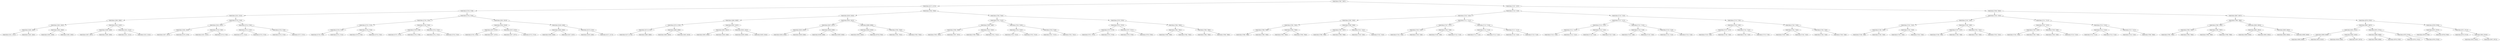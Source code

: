 digraph G{
1606128145 [label="Node{data=[7087, 7087]}"]
1606128145 -> 583933780
583933780 [label="Node{data=[4172, 4172]}"]
583933780 -> 917804459
917804459 [label="Node{data=[2728, 2728]}"]
917804459 -> 1264123932
1264123932 [label="Node{data=[1614, 1614]}"]
1264123932 -> 1215375484
1215375484 [label="Node{data=[1606, 1606]}"]
1215375484 -> 446151321
446151321 [label="Node{data=[1602, 1602]}"]
446151321 -> 136080813
136080813 [label="Node{data=[1480, 1480]}"]
136080813 -> 189187410
189187410 [label="Node{data=[1011, 1011]}"]
136080813 -> 1244999310
1244999310 [label="Node{data=[1483, 1483]}"]
446151321 -> 1842415139
1842415139 [label="Node{data=[1604, 1604]}"]
1842415139 -> 113999665
113999665 [label="Node{data=[1603, 1603]}"]
1842415139 -> 991577839
991577839 [label="Node{data=[1605, 1605]}"]
1215375484 -> 1480085084
1480085084 [label="Node{data=[1610, 1610]}"]
1480085084 -> 1027451750
1027451750 [label="Node{data=[1608, 1608]}"]
1027451750 -> 1616013575
1616013575 [label="Node{data=[1607, 1607]}"]
1027451750 -> 152467164
152467164 [label="Node{data=[1609, 1609]}"]
1480085084 -> 323392268
323392268 [label="Node{data=[1612, 1612]}"]
323392268 -> 1139829913
1139829913 [label="Node{data=[1611, 1611]}"]
323392268 -> 806961073
806961073 [label="Node{data=[1613, 1613]}"]
1264123932 -> 167972856
167972856 [label="Node{data=[2720, 2720]}"]
167972856 -> 771371847
771371847 [label="Node{data=[2542, 2542]}"]
771371847 -> 1831737029
1831737029 [label="Node{data=[1945, 1945]}"]
1831737029 -> 338909286
338909286 [label="Node{data=[1857, 1857]}"]
1831737029 -> 115206615
115206615 [label="Node{data=[2278, 2278]}"]
771371847 -> 2059506240
2059506240 [label="Node{data=[2718, 2718]}"]
2059506240 -> 1740909539
1740909539 [label="Node{data=[2547, 2547]}"]
2059506240 -> 1773846293
1773846293 [label="Node{data=[2719, 2719]}"]
167972856 -> 4219044
4219044 [label="Node{data=[2724, 2724]}"]
4219044 -> 1994764670
1994764670 [label="Node{data=[2722, 2722]}"]
1994764670 -> 808982386
808982386 [label="Node{data=[2721, 2721]}"]
1994764670 -> 205931639
205931639 [label="Node{data=[2723, 2723]}"]
4219044 -> 260063259
260063259 [label="Node{data=[2726, 2726]}"]
260063259 -> 1421180628
1421180628 [label="Node{data=[2725, 2725]}"]
260063259 -> 616980663
616980663 [label="Node{data=[2727, 2727]}"]
917804459 -> 446561700
446561700 [label="Node{data=[2744, 2744]}"]
446561700 -> 395372148
395372148 [label="Node{data=[2736, 2736]}"]
395372148 -> 1756129676
1756129676 [label="Node{data=[2732, 2732]}"]
1756129676 -> 2138599414
2138599414 [label="Node{data=[2730, 2730]}"]
2138599414 -> 184409440
184409440 [label="Node{data=[2729, 2729]}"]
2138599414 -> 441334029
441334029 [label="Node{data=[2731, 2731]}"]
1756129676 -> 287691713
287691713 [label="Node{data=[2734, 2734]}"]
287691713 -> 756947404
756947404 [label="Node{data=[2733, 2733]}"]
287691713 -> 1240254418
1240254418 [label="Node{data=[2735, 2735]}"]
395372148 -> 570497459
570497459 [label="Node{data=[2740, 2740]}"]
570497459 -> 486899177
486899177 [label="Node{data=[2738, 2738]}"]
486899177 -> 1082705916
1082705916 [label="Node{data=[2737, 2737]}"]
486899177 -> 1869961832
1869961832 [label="Node{data=[2739, 2739]}"]
570497459 -> 1167264436
1167264436 [label="Node{data=[2742, 2742]}"]
1167264436 -> 1942998490
1942998490 [label="Node{data=[2741, 2741]}"]
1167264436 -> 1979601784
1979601784 [label="Node{data=[2743, 2743]}"]
446561700 -> 807268789
807268789 [label="Node{data=[3814, 3814]}"]
807268789 -> 1837534120
1837534120 [label="Node{data=[3018, 3018]}"]
1837534120 -> 1613376223
1613376223 [label="Node{data=[2972, 2972]}"]
1613376223 -> 1732821041
1732821041 [label="Node{data=[2745, 2745]}"]
1613376223 -> 948376884
948376884 [label="Node{data=[2977, 2977]}"]
1837534120 -> 1636110919
1636110919 [label="Node{data=[3473, 3473]}"]
1636110919 -> 1346941050
1346941050 [label="Node{data=[3077, 3077]}"]
1636110919 -> 1906354954
1906354954 [label="Node{data=[3715, 3715]}"]
807268789 -> 1896758975
1896758975 [label="Node{data=[4168, 4168]}"]
1896758975 -> 944774643
944774643 [label="Node{data=[4046, 4046]}"]
944774643 -> 755933667
755933667 [label="Node{data=[4040, 4040]}"]
944774643 -> 1501734835
1501734835 [label="Node{data=[4167, 4167]}"]
1896758975 -> 1509528058
1509528058 [label="Node{data=[4170, 4170]}"]
1509528058 -> 1635692723
1635692723 [label="Node{data=[4169, 4169]}"]
1509528058 -> 958862534
958862534 [label="Node{data=[4171, 4171]}"]
583933780 -> 1976861550
1976861550 [label="Node{data=[7004, 7004]}"]
1976861550 -> 1622649455
1622649455 [label="Node{data=[6293, 6293]}"]
1622649455 -> 1951950306
1951950306 [label="Node{data=[4840, 4840]}"]
1951950306 -> 1968758411
1968758411 [label="Node{data=[4735, 4735]}"]
1968758411 -> 617016509
617016509 [label="Node{data=[4174, 4174]}"]
617016509 -> 2038423192
2038423192 [label="Node{data=[4173, 4173]}"]
617016509 -> 1312805664
1312805664 [label="Node{data=[4689, 4689]}"]
1968758411 -> 2099310826
2099310826 [label="Node{data=[4809, 4809]}"]
2099310826 -> 1854949623
1854949623 [label="Node{data=[4803, 4803]}"]
2099310826 -> 1771880611
1771880611 [label="Node{data=[4810, 4810]}"]
1951950306 -> 1502263395
1502263395 [label="Node{data=[6287, 6287]}"]
1502263395 -> 601334808
601334808 [label="Node{data=[4951, 4951]}"]
601334808 -> 1332512613
1332512613 [label="Node{data=[4950, 4950]}"]
601334808 -> 1081790451
1081790451 [label="Node{data=[5268, 5268]}"]
1502263395 -> 1287601727
1287601727 [label="Node{data=[6291, 6291]}"]
1287601727 -> 1389798612
1389798612 [label="Node{data=[6290, 6290]}"]
1287601727 -> 2041202244
2041202244 [label="Node{data=[6292, 6292]}"]
1622649455 -> 1874398165
1874398165 [label="Node{data=[6301, 6301]}"]
1874398165 -> 1514315483
1514315483 [label="Node{data=[6297, 6297]}"]
1514315483 -> 1037394243
1037394243 [label="Node{data=[6295, 6295]}"]
1037394243 -> 384211163
384211163 [label="Node{data=[6294, 6294]}"]
1037394243 -> 824626801
824626801 [label="Node{data=[6296, 6296]}"]
1514315483 -> 2145135304
2145135304 [label="Node{data=[6299, 6299]}"]
2145135304 -> 1771410185
1771410185 [label="Node{data=[6298, 6298]}"]
2145135304 -> 1259863712
1259863712 [label="Node{data=[6300, 6300]}"]
1874398165 -> 1288041717
1288041717 [label="Node{data=[6999, 6999]}"]
1288041717 -> 1381047759
1381047759 [label="Node{data=[6303, 6303]}"]
1381047759 -> 395952471
395952471 [label="Node{data=[6302, 6302]}"]
1381047759 -> 1661980666
1661980666 [label="Node{data=[6756, 6756]}"]
1288041717 -> 978226
978226 [label="Node{data=[7002, 7002]}"]
978226 -> 1516971929
1516971929 [label="Node{data=[7001, 7001]}"]
978226 -> 60933882
60933882 [label="Node{data=[7003, 7003]}"]
1976861550 -> 508340587
508340587 [label="Node{data=[7044, 7044]}"]
508340587 -> 1776066797
1776066797 [label="Node{data=[7012, 7012]}"]
1776066797 -> 1787303328
1787303328 [label="Node{data=[7008, 7008]}"]
1787303328 -> 1729337373
1729337373 [label="Node{data=[7006, 7006]}"]
1729337373 -> 485450341
485450341 [label="Node{data=[7005, 7005]}"]
1729337373 -> 280519389
280519389 [label="Node{data=[7007, 7007]}"]
1787303328 -> 985092223
985092223 [label="Node{data=[7010, 7010]}"]
985092223 -> 1101001796
1101001796 [label="Node{data=[7009, 7009]}"]
985092223 -> 646208088
646208088 [label="Node{data=[7011, 7011]}"]
1776066797 -> 1979284191
1979284191 [label="Node{data=[7016, 7016]}"]
1979284191 -> 1968044215
1968044215 [label="Node{data=[7014, 7014]}"]
1968044215 -> 1263411086
1263411086 [label="Node{data=[7013, 7013]}"]
1968044215 -> 1327290917
1327290917 [label="Node{data=[7015, 7015]}"]
1979284191 -> 1896709787
1896709787 [label="Node{data=[7018, 7018]}"]
1896709787 -> 1805629517
1805629517 [label="Node{data=[7017, 7017]}"]
1896709787 -> 1343645919
1343645919 [label="Node{data=[7031, 7031]}"]
508340587 -> 2037538058
2037538058 [label="Node{data=[7079, 7079]}"]
2037538058 -> 1670454553
1670454553 [label="Node{data=[7075, 7075]}"]
1670454553 -> 1968868598
1968868598 [label="Node{data=[7073, 7073]}"]
1968868598 -> 384385554
384385554 [label="Node{data=[7072, 7072]}"]
1968868598 -> 2098776008
2098776008 [label="Node{data=[7074, 7074]}"]
1670454553 -> 369783975
369783975 [label="Node{data=[7077, 7077]}"]
369783975 -> 932603820
932603820 [label="Node{data=[7076, 7076]}"]
369783975 -> 1806912158
1806912158 [label="Node{data=[7078, 7078]}"]
2037538058 -> 1353643687
1353643687 [label="Node{data=[7083, 7083]}"]
1353643687 -> 365170521
365170521 [label="Node{data=[7081, 7081]}"]
365170521 -> 300654922
300654922 [label="Node{data=[7080, 7080]}"]
365170521 -> 1618865747
1618865747 [label="Node{data=[7082, 7082]}"]
1353643687 -> 1203840821
1203840821 [label="Node{data=[7085, 7085]}"]
1203840821 -> 1917474387
1917474387 [label="Node{data=[7084, 7084]}"]
1203840821 -> 1046956193
1046956193 [label="Node{data=[7086, 7086]}"]
1606128145 -> 828843592
828843592 [label="Node{data=[7187, 7187]}"]
828843592 -> 2144421854
2144421854 [label="Node{data=[7119, 7119]}"]
2144421854 -> 1594453689
1594453689 [label="Node{data=[7103, 7103]}"]
1594453689 -> 1538201529
1538201529 [label="Node{data=[7095, 7095]}"]
1538201529 -> 1399992290
1399992290 [label="Node{data=[7091, 7091]}"]
1399992290 -> 652766693
652766693 [label="Node{data=[7089, 7089]}"]
652766693 -> 838902567
838902567 [label="Node{data=[7088, 7088]}"]
652766693 -> 288450561
288450561 [label="Node{data=[7090, 7090]}"]
1399992290 -> 1400789242
1400789242 [label="Node{data=[7093, 7093]}"]
1400789242 -> 907841589
907841589 [label="Node{data=[7092, 7092]}"]
1400789242 -> 20055114
20055114 [label="Node{data=[7094, 7094]}"]
1538201529 -> 467207437
467207437 [label="Node{data=[7099, 7099]}"]
467207437 -> 985741060
985741060 [label="Node{data=[7097, 7097]}"]
985741060 -> 1745782097
1745782097 [label="Node{data=[7096, 7096]}"]
985741060 -> 2031082574
2031082574 [label="Node{data=[7098, 7098]}"]
467207437 -> 707616527
707616527 [label="Node{data=[7101, 7101]}"]
707616527 -> 434582617
434582617 [label="Node{data=[7100, 7100]}"]
707616527 -> 90115641
90115641 [label="Node{data=[7102, 7102]}"]
1594453689 -> 37048176
37048176 [label="Node{data=[7111, 7111]}"]
37048176 -> 1117826334
1117826334 [label="Node{data=[7107, 7107]}"]
1117826334 -> 1648692463
1648692463 [label="Node{data=[7105, 7105]}"]
1648692463 -> 529983576
529983576 [label="Node{data=[7104, 7104]}"]
1648692463 -> 938506773
938506773 [label="Node{data=[7106, 7106]}"]
1117826334 -> 1895823784
1895823784 [label="Node{data=[7109, 7109]}"]
1895823784 -> 983015724
983015724 [label="Node{data=[7108, 7108]}"]
1895823784 -> 309025294
309025294 [label="Node{data=[7110, 7110]}"]
37048176 -> 645900932
645900932 [label="Node{data=[7115, 7115]}"]
645900932 -> 700589402
700589402 [label="Node{data=[7113, 7113]}"]
700589402 -> 786132879
786132879 [label="Node{data=[7112, 7112]}"]
700589402 -> 1713961840
1713961840 [label="Node{data=[7114, 7114]}"]
645900932 -> 1037588155
1037588155 [label="Node{data=[7117, 7117]}"]
1037588155 -> 92822703
92822703 [label="Node{data=[7116, 7116]}"]
1037588155 -> 1893395590
1893395590 [label="Node{data=[7118, 7118]}"]
2144421854 -> 1359510166
1359510166 [label="Node{data=[7135, 7135]}"]
1359510166 -> 773489538
773489538 [label="Node{data=[7127, 7127]}"]
773489538 -> 1764810698
1764810698 [label="Node{data=[7123, 7123]}"]
1764810698 -> 1319739574
1319739574 [label="Node{data=[7121, 7121]}"]
1319739574 -> 1558687551
1558687551 [label="Node{data=[7120, 7120]}"]
1319739574 -> 647705010
647705010 [label="Node{data=[7122, 7122]}"]
1764810698 -> 1228567588
1228567588 [label="Node{data=[7125, 7125]}"]
1228567588 -> 1242939813
1242939813 [label="Node{data=[7124, 7124]}"]
1228567588 -> 736760207
736760207 [label="Node{data=[7126, 7126]}"]
773489538 -> 1409528801
1409528801 [label="Node{data=[7131, 7131]}"]
1409528801 -> 1308784145
1308784145 [label="Node{data=[7129, 7129]}"]
1308784145 -> 712941213
712941213 [label="Node{data=[7128, 7128]}"]
1308784145 -> 1373865012
1373865012 [label="Node{data=[7130, 7130]}"]
1409528801 -> 406235474
406235474 [label="Node{data=[7133, 7133]}"]
406235474 -> 1163519675
1163519675 [label="Node{data=[7132, 7132]}"]
406235474 -> 462226171
462226171 [label="Node{data=[7134, 7134]}"]
1359510166 -> 1443035034
1443035034 [label="Node{data=[7179, 7179]}"]
1443035034 -> 2077468721
2077468721 [label="Node{data=[7139, 7139]}"]
2077468721 -> 1907750350
1907750350 [label="Node{data=[7137, 7137]}"]
1907750350 -> 48020441
48020441 [label="Node{data=[7136, 7136]}"]
1907750350 -> 1134768703
1134768703 [label="Node{data=[7138, 7138]}"]
2077468721 -> 634882138
634882138 [label="Node{data=[7141, 7141]}"]
634882138 -> 2064777899
2064777899 [label="Node{data=[7140, 7140]}"]
634882138 -> 477592675
477592675 [label="Node{data=[7178, 7178]}"]
1443035034 -> 1176471320
1176471320 [label="Node{data=[7183, 7183]}"]
1176471320 -> 1603486425
1603486425 [label="Node{data=[7181, 7181]}"]
1603486425 -> 880743642
880743642 [label="Node{data=[7180, 7180]}"]
1603486425 -> 323809874
323809874 [label="Node{data=[7182, 7182]}"]
1176471320 -> 701599844
701599844 [label="Node{data=[7185, 7185]}"]
701599844 -> 1821477389
1821477389 [label="Node{data=[7184, 7184]}"]
701599844 -> 537172609
537172609 [label="Node{data=[7186, 7186]}"]
828843592 -> 1420698289
1420698289 [label="Node{data=[7840, 7840]}"]
1420698289 -> 1910098672
1910098672 [label="Node{data=[7203, 7203]}"]
1910098672 -> 301524772
301524772 [label="Node{data=[7195, 7195]}"]
301524772 -> 355251976
355251976 [label="Node{data=[7191, 7191]}"]
355251976 -> 817018038
817018038 [label="Node{data=[7189, 7189]}"]
817018038 -> 260269594
260269594 [label="Node{data=[7188, 7188]}"]
817018038 -> 1494507785
1494507785 [label="Node{data=[7190, 7190]}"]
355251976 -> 695208404
695208404 [label="Node{data=[7193, 7193]}"]
695208404 -> 205655880
205655880 [label="Node{data=[7192, 7192]}"]
695208404 -> 417667948
417667948 [label="Node{data=[7194, 7194]}"]
301524772 -> 1644379472
1644379472 [label="Node{data=[7199, 7199]}"]
1644379472 -> 1259644525
1259644525 [label="Node{data=[7197, 7197]}"]
1259644525 -> 1471207432
1471207432 [label="Node{data=[7196, 7196]}"]
1259644525 -> 1732151273
1732151273 [label="Node{data=[7198, 7198]}"]
1644379472 -> 481091555
481091555 [label="Node{data=[7201, 7201]}"]
481091555 -> 1919235541
1919235541 [label="Node{data=[7200, 7200]}"]
481091555 -> 591708937
591708937 [label="Node{data=[7202, 7202]}"]
1910098672 -> 819337543
819337543 [label="Node{data=[7211, 7211]}"]
819337543 -> 1258261369
1258261369 [label="Node{data=[7207, 7207]}"]
1258261369 -> 300930158
300930158 [label="Node{data=[7205, 7205]}"]
300930158 -> 339087825
339087825 [label="Node{data=[7204, 7204]}"]
300930158 -> 346697265
346697265 [label="Node{data=[7206, 7206]}"]
1258261369 -> 582540190
582540190 [label="Node{data=[7209, 7209]}"]
582540190 -> 1293629187
1293629187 [label="Node{data=[7208, 7208]}"]
582540190 -> 1762070504
1762070504 [label="Node{data=[7210, 7210]}"]
819337543 -> 739868511
739868511 [label="Node{data=[7215, 7215]}"]
739868511 -> 1217996137
1217996137 [label="Node{data=[7213, 7213]}"]
1217996137 -> 1546559574
1546559574 [label="Node{data=[7212, 7212]}"]
1217996137 -> 218602612
218602612 [label="Node{data=[7214, 7214]}"]
739868511 -> 1787033868
1787033868 [label="Node{data=[7217, 7217]}"]
1787033868 -> 1806707544
1806707544 [label="Node{data=[7216, 7216]}"]
1787033868 -> 1119160936
1119160936 [label="Node{data=[7606, 7606]}"]
1420698289 -> 1935723126
1935723126 [label="Node{data=[8007, 8007]}"]
1935723126 -> 106825359
106825359 [label="Node{data=[7999, 7999]}"]
106825359 -> 1826494455
1826494455 [label="Node{data=[7995, 7995]}"]
1826494455 -> 106079822
106079822 [label="Node{data=[7993, 7993]}"]
106079822 -> 1939144584
1939144584 [label="Node{data=[7992, 7992]}"]
106079822 -> 92857611
92857611 [label="Node{data=[7994, 7994]}"]
1826494455 -> 435497954
435497954 [label="Node{data=[7997, 7997]}"]
435497954 -> 176594500
176594500 [label="Node{data=[7996, 7996]}"]
435497954 -> 1580877859
1580877859 [label="Node{data=[7998, 7998]}"]
106825359 -> 483937874
483937874 [label="Node{data=[8003, 8003]}"]
483937874 -> 750963728
750963728 [label="Node{data=[8001, 8001]}"]
750963728 -> 310903666
310903666 [label="Node{data=[8000, 8000]}"]
750963728 -> 520038992
520038992 [label="Node{data=[8002, 8002]}"]
483937874 -> 1074486531
1074486531 [label="Node{data=[8005, 8005]}"]
1074486531 -> 2056502110
2056502110 [label="Node{data=[8004, 8004]}"]
1074486531 -> 676508909
676508909 [label="Node{data=[8006, 8006]}"]
1935723126 -> 1327019549
1327019549 [label="Node{data=[8705, 8705]}"]
1327019549 -> 1440811448
1440811448 [label="Node{data=[8697, 8697]}"]
1440811448 -> 844042513
844042513 [label="Node{data=[8161, 8161]}"]
844042513 -> 252132969
252132969 [label="Node{data=[8009, 8009]}"]
252132969 -> 94755274
94755274 [label="Node{data=[8008, 8008]}"]
252132969 -> 1490332687
1490332687 [label="Node{data=[8010, 8010]}"]
844042513 -> 307886493
307886493 [label="Node{data=[8362, 8362]}"]
307886493 -> 605780425
605780425 [label="Node{data=[8208, 8208]}"]
307886493 -> 266047241
266047241 [label="Node{data=[8670, 8670]}"]
1440811448 -> 1922231849
1922231849 [label="Node{data=[8701, 8701]}"]
1922231849 -> 802845943
802845943 [label="Node{data=[8699, 8699]}"]
802845943 -> 1349555700
1349555700 [label="Node{data=[8698, 8698]}"]
802845943 -> 50395956
50395956 [label="Node{data=[8700, 8700]}"]
1922231849 -> 1720102619
1720102619 [label="Node{data=[8703, 8703]}"]
1720102619 -> 436667184
436667184 [label="Node{data=[8702, 8702]}"]
1720102619 -> 1309469361
1309469361 [label="Node{data=[8704, 8704]}"]
1327019549 -> 1246851359
1246851359 [label="Node{data=[8709, 8709]}"]
1246851359 -> 426966776
426966776 [label="Node{data=[8707, 8707]}"]
426966776 -> 994996325
994996325 [label="Node{data=[8706, 8706]}"]
426966776 -> 314465503
314465503 [label="Node{data=[8708, 8708]}"]
1246851359 -> 1403391518
1403391518 [label="Node{data=[8711, 8711]}"]
1403391518 -> 1563275180
1563275180 [label="Node{data=[8710, 8710]}"]
1403391518 -> 354951476
354951476 [label="Node{data=[9610, 9610]}"]
354951476 -> 1972428778
1972428778 [label="Node{data=[9203, 9203]}"]
354951476 -> 379972024
379972024 [label="Node{data=[9972, 9972]}"]
}